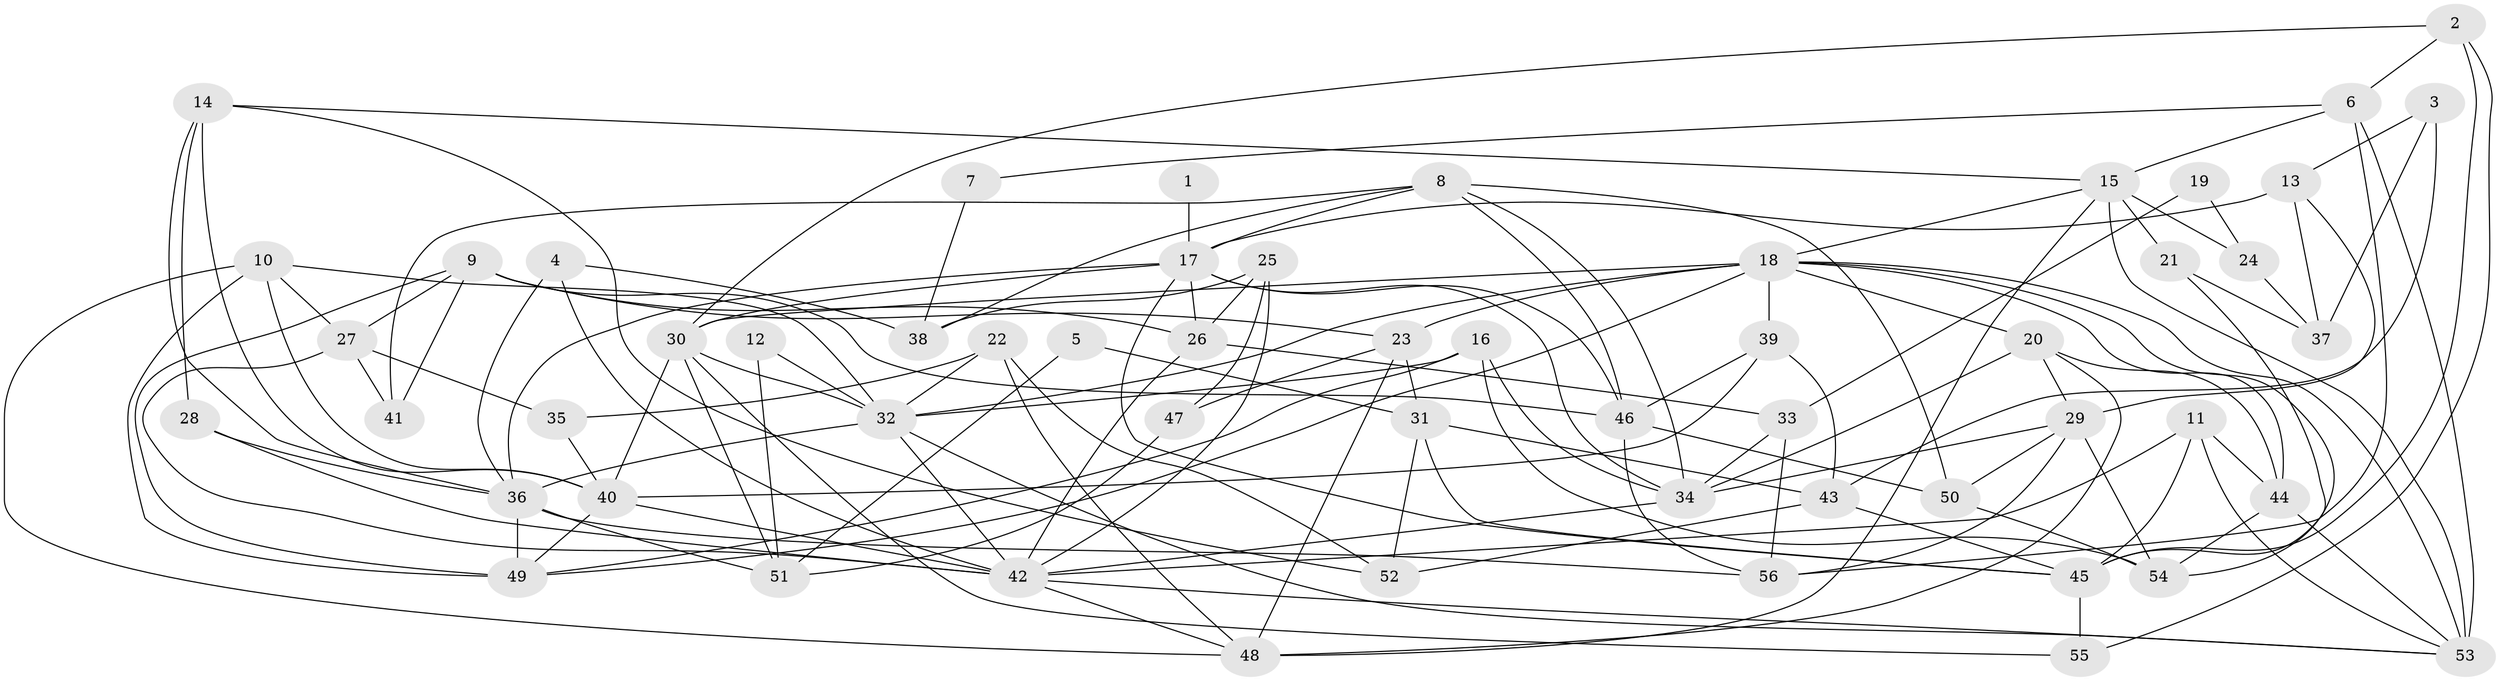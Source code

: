 // original degree distribution, {4: 0.2717391304347826, 2: 0.11956521739130435, 3: 0.2826086956521739, 5: 0.22826086956521738, 7: 0.03260869565217391, 8: 0.03260869565217391, 6: 0.03260869565217391}
// Generated by graph-tools (version 1.1) at 2025/37/03/04/25 23:37:05]
// undirected, 56 vertices, 137 edges
graph export_dot {
  node [color=gray90,style=filled];
  1;
  2;
  3;
  4;
  5;
  6;
  7;
  8;
  9;
  10;
  11;
  12;
  13;
  14;
  15;
  16;
  17;
  18;
  19;
  20;
  21;
  22;
  23;
  24;
  25;
  26;
  27;
  28;
  29;
  30;
  31;
  32;
  33;
  34;
  35;
  36;
  37;
  38;
  39;
  40;
  41;
  42;
  43;
  44;
  45;
  46;
  47;
  48;
  49;
  50;
  51;
  52;
  53;
  54;
  55;
  56;
  1 -- 17 [weight=2.0];
  2 -- 6 [weight=1.0];
  2 -- 30 [weight=1.0];
  2 -- 45 [weight=1.0];
  2 -- 55 [weight=1.0];
  3 -- 13 [weight=1.0];
  3 -- 37 [weight=1.0];
  3 -- 43 [weight=1.0];
  4 -- 36 [weight=1.0];
  4 -- 38 [weight=1.0];
  4 -- 42 [weight=1.0];
  5 -- 31 [weight=1.0];
  5 -- 51 [weight=2.0];
  6 -- 7 [weight=1.0];
  6 -- 15 [weight=1.0];
  6 -- 53 [weight=1.0];
  6 -- 56 [weight=1.0];
  7 -- 38 [weight=1.0];
  8 -- 17 [weight=1.0];
  8 -- 34 [weight=1.0];
  8 -- 38 [weight=1.0];
  8 -- 41 [weight=1.0];
  8 -- 46 [weight=1.0];
  8 -- 50 [weight=1.0];
  9 -- 23 [weight=1.0];
  9 -- 26 [weight=1.0];
  9 -- 27 [weight=1.0];
  9 -- 41 [weight=1.0];
  9 -- 46 [weight=1.0];
  9 -- 49 [weight=1.0];
  10 -- 27 [weight=1.0];
  10 -- 32 [weight=1.0];
  10 -- 40 [weight=1.0];
  10 -- 48 [weight=1.0];
  10 -- 49 [weight=1.0];
  11 -- 42 [weight=1.0];
  11 -- 44 [weight=1.0];
  11 -- 45 [weight=1.0];
  11 -- 53 [weight=1.0];
  12 -- 32 [weight=1.0];
  12 -- 51 [weight=1.0];
  13 -- 17 [weight=2.0];
  13 -- 29 [weight=1.0];
  13 -- 37 [weight=1.0];
  14 -- 15 [weight=1.0];
  14 -- 28 [weight=1.0];
  14 -- 36 [weight=1.0];
  14 -- 40 [weight=1.0];
  14 -- 52 [weight=1.0];
  15 -- 18 [weight=1.0];
  15 -- 21 [weight=1.0];
  15 -- 24 [weight=1.0];
  15 -- 48 [weight=1.0];
  15 -- 53 [weight=1.0];
  16 -- 32 [weight=1.0];
  16 -- 34 [weight=1.0];
  16 -- 49 [weight=1.0];
  16 -- 54 [weight=1.0];
  17 -- 26 [weight=1.0];
  17 -- 30 [weight=1.0];
  17 -- 34 [weight=1.0];
  17 -- 36 [weight=1.0];
  17 -- 45 [weight=1.0];
  17 -- 46 [weight=1.0];
  18 -- 20 [weight=1.0];
  18 -- 23 [weight=1.0];
  18 -- 30 [weight=1.0];
  18 -- 32 [weight=2.0];
  18 -- 39 [weight=1.0];
  18 -- 44 [weight=1.0];
  18 -- 49 [weight=1.0];
  18 -- 53 [weight=1.0];
  18 -- 54 [weight=1.0];
  19 -- 24 [weight=1.0];
  19 -- 33 [weight=1.0];
  20 -- 29 [weight=1.0];
  20 -- 34 [weight=1.0];
  20 -- 44 [weight=1.0];
  20 -- 48 [weight=1.0];
  21 -- 37 [weight=1.0];
  21 -- 45 [weight=1.0];
  22 -- 32 [weight=1.0];
  22 -- 35 [weight=1.0];
  22 -- 48 [weight=1.0];
  22 -- 52 [weight=1.0];
  23 -- 31 [weight=1.0];
  23 -- 47 [weight=1.0];
  23 -- 48 [weight=1.0];
  24 -- 37 [weight=2.0];
  25 -- 26 [weight=1.0];
  25 -- 38 [weight=2.0];
  25 -- 42 [weight=1.0];
  25 -- 47 [weight=1.0];
  26 -- 33 [weight=1.0];
  26 -- 42 [weight=1.0];
  27 -- 35 [weight=1.0];
  27 -- 41 [weight=1.0];
  27 -- 42 [weight=1.0];
  28 -- 36 [weight=1.0];
  28 -- 42 [weight=1.0];
  29 -- 34 [weight=1.0];
  29 -- 50 [weight=2.0];
  29 -- 54 [weight=1.0];
  29 -- 56 [weight=1.0];
  30 -- 32 [weight=1.0];
  30 -- 40 [weight=1.0];
  30 -- 51 [weight=2.0];
  30 -- 55 [weight=1.0];
  31 -- 43 [weight=1.0];
  31 -- 45 [weight=1.0];
  31 -- 52 [weight=1.0];
  32 -- 36 [weight=1.0];
  32 -- 42 [weight=1.0];
  32 -- 53 [weight=1.0];
  33 -- 34 [weight=1.0];
  33 -- 56 [weight=1.0];
  34 -- 42 [weight=1.0];
  35 -- 40 [weight=1.0];
  36 -- 49 [weight=2.0];
  36 -- 51 [weight=1.0];
  36 -- 56 [weight=1.0];
  39 -- 40 [weight=1.0];
  39 -- 43 [weight=1.0];
  39 -- 46 [weight=1.0];
  40 -- 42 [weight=2.0];
  40 -- 49 [weight=1.0];
  42 -- 48 [weight=1.0];
  42 -- 53 [weight=1.0];
  43 -- 45 [weight=1.0];
  43 -- 52 [weight=1.0];
  44 -- 53 [weight=1.0];
  44 -- 54 [weight=1.0];
  45 -- 55 [weight=1.0];
  46 -- 50 [weight=1.0];
  46 -- 56 [weight=1.0];
  47 -- 51 [weight=1.0];
  50 -- 54 [weight=2.0];
}

